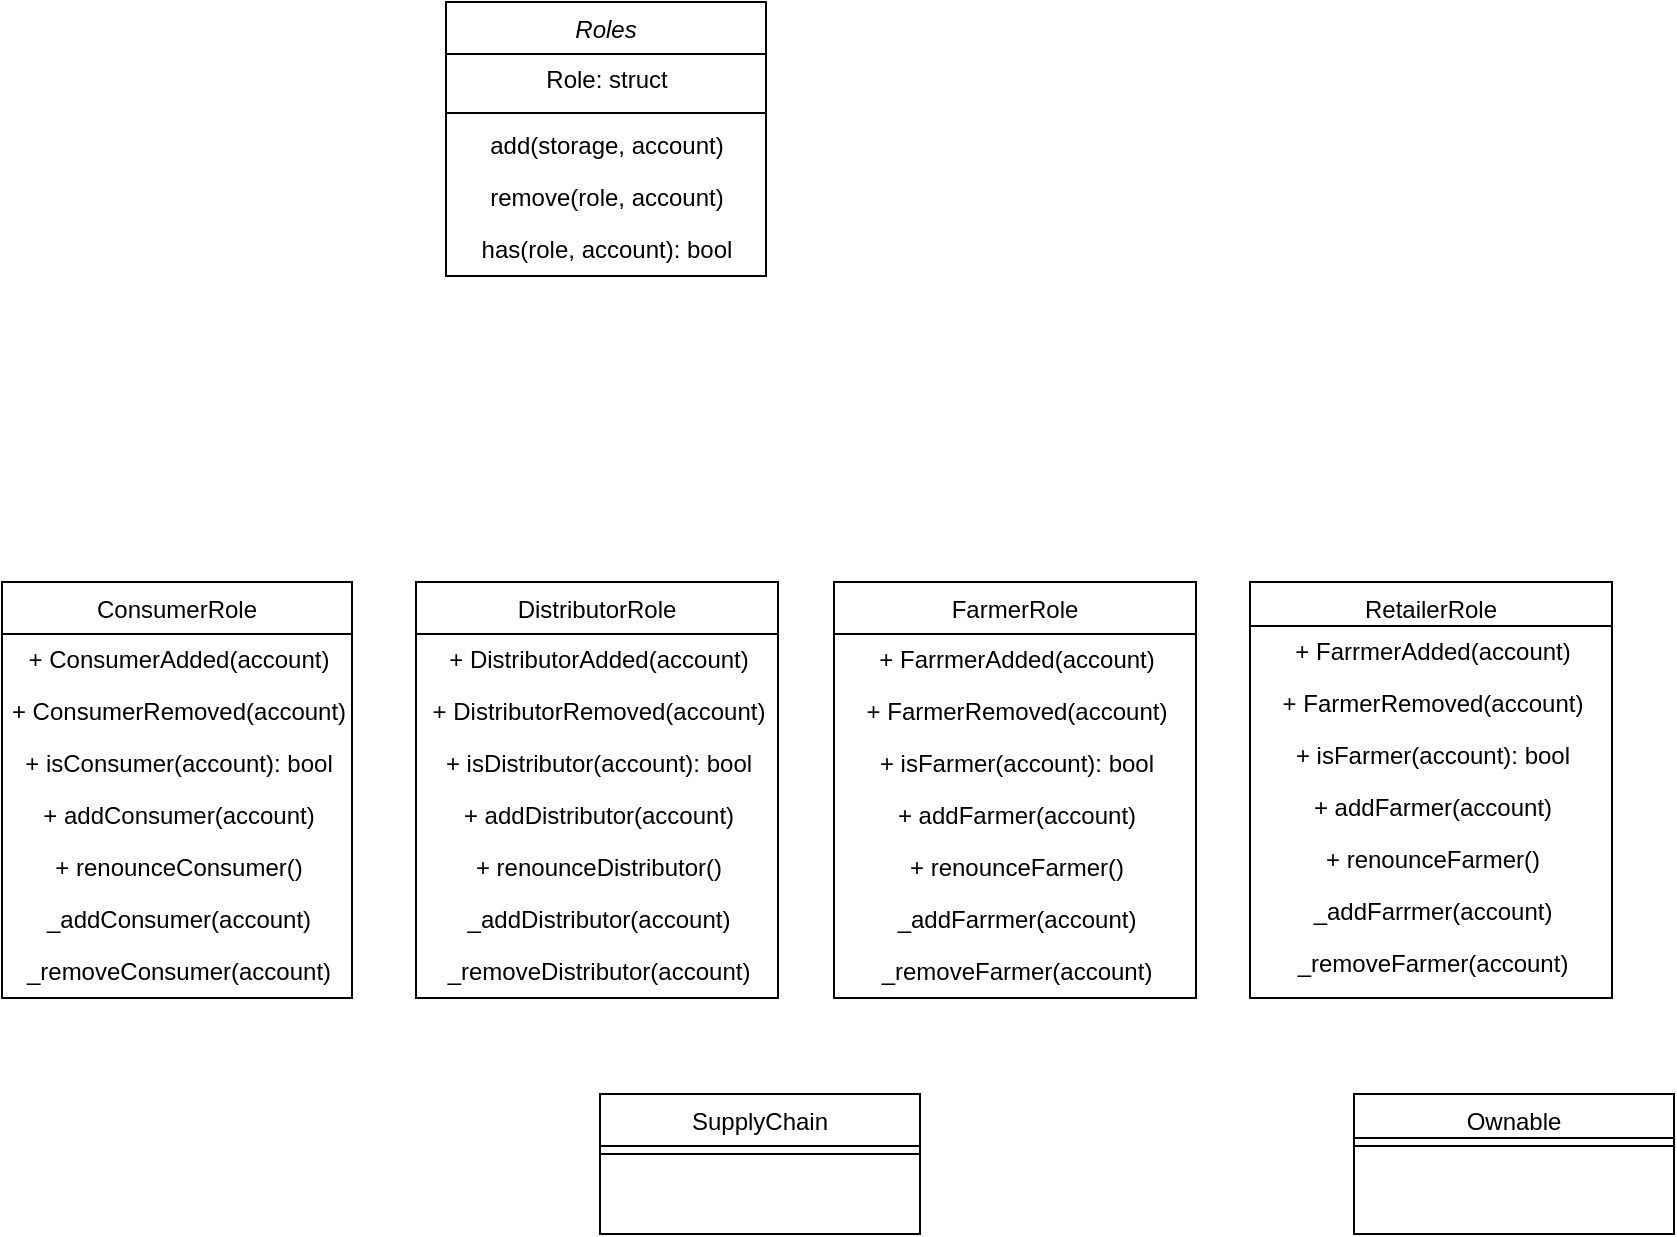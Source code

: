<mxfile version="14.9.7" type="github">
  <diagram id="C5RBs43oDa-KdzZeNtuy" name="Page-1">
    <mxGraphModel dx="702" dy="757" grid="1" gridSize="13" guides="1" tooltips="1" connect="1" arrows="1" fold="1" page="1" pageScale="1" pageWidth="1169" pageHeight="827" math="0" shadow="0">
      <root>
        <mxCell id="WIyWlLk6GJQsqaUBKTNV-0" />
        <mxCell id="WIyWlLk6GJQsqaUBKTNV-1" parent="WIyWlLk6GJQsqaUBKTNV-0" />
        <mxCell id="zkfFHV4jXpPFQw0GAbJ--0" value="Roles" style="swimlane;fontStyle=2;align=center;verticalAlign=top;childLayout=stackLayout;horizontal=1;startSize=26;horizontalStack=0;resizeParent=1;resizeLast=0;collapsible=1;marginBottom=0;rounded=0;shadow=0;strokeWidth=1;" parent="WIyWlLk6GJQsqaUBKTNV-1" vertex="1">
          <mxGeometry x="300" y="26" width="160" height="137" as="geometry">
            <mxRectangle x="230" y="140" width="160" height="26" as="alternateBounds" />
          </mxGeometry>
        </mxCell>
        <mxCell id="2q-lt2aoGziGqqNFBPpT-6" value="Role: struct" style="text;html=1;align=center;verticalAlign=middle;resizable=0;points=[];autosize=1;strokeColor=none;" vertex="1" parent="zkfFHV4jXpPFQw0GAbJ--0">
          <mxGeometry y="26" width="160" height="26" as="geometry" />
        </mxCell>
        <mxCell id="zkfFHV4jXpPFQw0GAbJ--4" value="" style="line;html=1;strokeWidth=1;align=left;verticalAlign=middle;spacingTop=-1;spacingLeft=3;spacingRight=3;rotatable=0;labelPosition=right;points=[];portConstraint=eastwest;" parent="zkfFHV4jXpPFQw0GAbJ--0" vertex="1">
          <mxGeometry y="52" width="160" height="7" as="geometry" />
        </mxCell>
        <mxCell id="2q-lt2aoGziGqqNFBPpT-2" value="add(storage, account)" style="text;html=1;align=center;verticalAlign=middle;resizable=0;points=[];autosize=1;strokeColor=none;" vertex="1" parent="zkfFHV4jXpPFQw0GAbJ--0">
          <mxGeometry y="59" width="160" height="26" as="geometry" />
        </mxCell>
        <mxCell id="2q-lt2aoGziGqqNFBPpT-3" value="remove(role, account)" style="text;html=1;align=center;verticalAlign=middle;resizable=0;points=[];autosize=1;strokeColor=none;" vertex="1" parent="zkfFHV4jXpPFQw0GAbJ--0">
          <mxGeometry y="85" width="160" height="26" as="geometry" />
        </mxCell>
        <mxCell id="2q-lt2aoGziGqqNFBPpT-8" value="has(role, account): bool" style="text;html=1;align=center;verticalAlign=middle;resizable=0;points=[];autosize=1;strokeColor=none;" vertex="1" parent="zkfFHV4jXpPFQw0GAbJ--0">
          <mxGeometry y="111" width="160" height="26" as="geometry" />
        </mxCell>
        <mxCell id="zkfFHV4jXpPFQw0GAbJ--6" value="ConsumerRole" style="swimlane;fontStyle=0;align=center;verticalAlign=top;childLayout=stackLayout;horizontal=1;startSize=26;horizontalStack=0;resizeParent=1;resizeLast=0;collapsible=1;marginBottom=0;rounded=0;shadow=0;strokeWidth=1;" parent="WIyWlLk6GJQsqaUBKTNV-1" vertex="1">
          <mxGeometry x="78" y="316" width="175" height="208" as="geometry">
            <mxRectangle x="130" y="380" width="160" height="26" as="alternateBounds" />
          </mxGeometry>
        </mxCell>
        <mxCell id="2q-lt2aoGziGqqNFBPpT-29" value="&lt;div&gt;+ ConsumerAdded(account)&lt;/div&gt;" style="text;html=1;align=center;verticalAlign=middle;resizable=0;points=[];autosize=1;strokeColor=none;" vertex="1" parent="zkfFHV4jXpPFQw0GAbJ--6">
          <mxGeometry y="26" width="175" height="26" as="geometry" />
        </mxCell>
        <mxCell id="2q-lt2aoGziGqqNFBPpT-30" value="+ ConsumerRemoved(account)" style="text;html=1;align=center;verticalAlign=middle;resizable=0;points=[];autosize=1;strokeColor=none;" vertex="1" parent="zkfFHV4jXpPFQw0GAbJ--6">
          <mxGeometry y="52" width="175" height="26" as="geometry" />
        </mxCell>
        <mxCell id="2q-lt2aoGziGqqNFBPpT-23" value="&lt;div&gt;+ isConsumer(account): bool&lt;/div&gt;" style="text;html=1;align=center;verticalAlign=middle;resizable=0;points=[];autosize=1;strokeColor=none;" vertex="1" parent="zkfFHV4jXpPFQw0GAbJ--6">
          <mxGeometry y="78" width="175" height="26" as="geometry" />
        </mxCell>
        <mxCell id="2q-lt2aoGziGqqNFBPpT-24" value="&lt;div&gt;+ addConsumer(account)&lt;/div&gt;" style="text;html=1;align=center;verticalAlign=middle;resizable=0;points=[];autosize=1;strokeColor=none;" vertex="1" parent="zkfFHV4jXpPFQw0GAbJ--6">
          <mxGeometry y="104" width="175" height="26" as="geometry" />
        </mxCell>
        <mxCell id="2q-lt2aoGziGqqNFBPpT-26" value="+ renounceConsumer()" style="text;html=1;align=center;verticalAlign=middle;resizable=0;points=[];autosize=1;strokeColor=none;" vertex="1" parent="zkfFHV4jXpPFQw0GAbJ--6">
          <mxGeometry y="130" width="175" height="26" as="geometry" />
        </mxCell>
        <mxCell id="2q-lt2aoGziGqqNFBPpT-27" value="_addConsumer(account)" style="text;html=1;align=center;verticalAlign=middle;resizable=0;points=[];autosize=1;strokeColor=none;" vertex="1" parent="zkfFHV4jXpPFQw0GAbJ--6">
          <mxGeometry y="156" width="175" height="26" as="geometry" />
        </mxCell>
        <mxCell id="2q-lt2aoGziGqqNFBPpT-28" value="&lt;div&gt;_removeConsumer(account)&lt;/div&gt;" style="text;html=1;align=center;verticalAlign=middle;resizable=0;points=[];autosize=1;strokeColor=none;" vertex="1" parent="zkfFHV4jXpPFQw0GAbJ--6">
          <mxGeometry y="182" width="175" height="26" as="geometry" />
        </mxCell>
        <mxCell id="DkI3DnMvECzHycfYhWIX-7" value="Ownable" style="swimlane;fontStyle=0;align=center;verticalAlign=top;childLayout=stackLayout;horizontal=1;startSize=22;horizontalStack=0;resizeParent=1;resizeLast=0;collapsible=1;marginBottom=0;rounded=0;shadow=0;strokeWidth=1;" parent="WIyWlLk6GJQsqaUBKTNV-1" vertex="1">
          <mxGeometry x="754" y="572" width="160" height="70" as="geometry">
            <mxRectangle x="340" y="380" width="170" height="26" as="alternateBounds" />
          </mxGeometry>
        </mxCell>
        <mxCell id="DkI3DnMvECzHycfYhWIX-8" value="" style="line;html=1;strokeWidth=1;align=left;verticalAlign=middle;spacingTop=-1;spacingLeft=3;spacingRight=3;rotatable=0;labelPosition=right;points=[];portConstraint=eastwest;" parent="DkI3DnMvECzHycfYhWIX-7" vertex="1">
          <mxGeometry y="22" width="160" height="8" as="geometry" />
        </mxCell>
        <mxCell id="DkI3DnMvECzHycfYhWIX-9" value="SupplyChain" style="swimlane;fontStyle=0;align=center;verticalAlign=top;childLayout=stackLayout;horizontal=1;startSize=26;horizontalStack=0;resizeParent=1;resizeLast=0;collapsible=1;marginBottom=0;rounded=0;shadow=0;strokeWidth=1;" parent="WIyWlLk6GJQsqaUBKTNV-1" vertex="1">
          <mxGeometry x="377" y="572" width="160" height="70" as="geometry">
            <mxRectangle x="340" y="380" width="170" height="26" as="alternateBounds" />
          </mxGeometry>
        </mxCell>
        <mxCell id="DkI3DnMvECzHycfYhWIX-10" value="" style="line;html=1;strokeWidth=1;align=left;verticalAlign=middle;spacingTop=-1;spacingLeft=3;spacingRight=3;rotatable=0;labelPosition=right;points=[];portConstraint=eastwest;" parent="DkI3DnMvECzHycfYhWIX-9" vertex="1">
          <mxGeometry y="26" width="160" height="8" as="geometry" />
        </mxCell>
        <mxCell id="2q-lt2aoGziGqqNFBPpT-31" value="DistributorRole" style="swimlane;fontStyle=0;align=center;verticalAlign=top;childLayout=stackLayout;horizontal=1;startSize=26;horizontalStack=0;resizeParent=1;resizeLast=0;collapsible=1;marginBottom=0;rounded=0;shadow=0;strokeWidth=1;" vertex="1" parent="WIyWlLk6GJQsqaUBKTNV-1">
          <mxGeometry x="285" y="316" width="181" height="208" as="geometry">
            <mxRectangle x="130" y="380" width="160" height="26" as="alternateBounds" />
          </mxGeometry>
        </mxCell>
        <mxCell id="2q-lt2aoGziGqqNFBPpT-32" value="&lt;div&gt;+ DistributorAdded(account)&lt;span style=&quot;white-space: pre&quot;&gt;&lt;/span&gt;&lt;/div&gt;" style="text;html=1;align=center;verticalAlign=middle;resizable=0;points=[];autosize=1;strokeColor=none;" vertex="1" parent="2q-lt2aoGziGqqNFBPpT-31">
          <mxGeometry y="26" width="181" height="26" as="geometry" />
        </mxCell>
        <mxCell id="2q-lt2aoGziGqqNFBPpT-33" value="+ DistributorRemoved(account)" style="text;html=1;align=center;verticalAlign=middle;resizable=0;points=[];autosize=1;strokeColor=none;" vertex="1" parent="2q-lt2aoGziGqqNFBPpT-31">
          <mxGeometry y="52" width="181" height="26" as="geometry" />
        </mxCell>
        <mxCell id="2q-lt2aoGziGqqNFBPpT-34" value="&lt;div&gt;+ isDistributor(account): bool&lt;/div&gt;" style="text;html=1;align=center;verticalAlign=middle;resizable=0;points=[];autosize=1;strokeColor=none;" vertex="1" parent="2q-lt2aoGziGqqNFBPpT-31">
          <mxGeometry y="78" width="181" height="26" as="geometry" />
        </mxCell>
        <mxCell id="2q-lt2aoGziGqqNFBPpT-35" value="&lt;div&gt;+ addDistributor(account)&lt;/div&gt;" style="text;html=1;align=center;verticalAlign=middle;resizable=0;points=[];autosize=1;strokeColor=none;" vertex="1" parent="2q-lt2aoGziGqqNFBPpT-31">
          <mxGeometry y="104" width="181" height="26" as="geometry" />
        </mxCell>
        <mxCell id="2q-lt2aoGziGqqNFBPpT-36" value="+ renounceDistributor()" style="text;html=1;align=center;verticalAlign=middle;resizable=0;points=[];autosize=1;strokeColor=none;" vertex="1" parent="2q-lt2aoGziGqqNFBPpT-31">
          <mxGeometry y="130" width="181" height="26" as="geometry" />
        </mxCell>
        <mxCell id="2q-lt2aoGziGqqNFBPpT-37" value="_addDistributor(account)" style="text;html=1;align=center;verticalAlign=middle;resizable=0;points=[];autosize=1;strokeColor=none;" vertex="1" parent="2q-lt2aoGziGqqNFBPpT-31">
          <mxGeometry y="156" width="181" height="26" as="geometry" />
        </mxCell>
        <mxCell id="2q-lt2aoGziGqqNFBPpT-38" value="&lt;div&gt;_removeDistributor(account)&lt;/div&gt;" style="text;html=1;align=center;verticalAlign=middle;resizable=0;points=[];autosize=1;strokeColor=none;" vertex="1" parent="2q-lt2aoGziGqqNFBPpT-31">
          <mxGeometry y="182" width="181" height="26" as="geometry" />
        </mxCell>
        <mxCell id="2q-lt2aoGziGqqNFBPpT-39" value="FarmerRole" style="swimlane;fontStyle=0;align=center;verticalAlign=top;childLayout=stackLayout;horizontal=1;startSize=26;horizontalStack=0;resizeParent=1;resizeLast=0;collapsible=1;marginBottom=0;rounded=0;shadow=0;strokeWidth=1;" vertex="1" parent="WIyWlLk6GJQsqaUBKTNV-1">
          <mxGeometry x="494" y="316" width="181" height="208" as="geometry">
            <mxRectangle x="130" y="380" width="160" height="26" as="alternateBounds" />
          </mxGeometry>
        </mxCell>
        <mxCell id="2q-lt2aoGziGqqNFBPpT-40" value="&lt;div&gt;+ FarrmerAdded(account)&lt;span style=&quot;white-space: pre&quot;&gt;&lt;/span&gt;&lt;/div&gt;" style="text;html=1;align=center;verticalAlign=middle;resizable=0;points=[];autosize=1;strokeColor=none;" vertex="1" parent="2q-lt2aoGziGqqNFBPpT-39">
          <mxGeometry y="26" width="181" height="26" as="geometry" />
        </mxCell>
        <mxCell id="2q-lt2aoGziGqqNFBPpT-41" value="&lt;div&gt;+ Farmer&lt;span style=&quot;white-space: pre&quot;&gt;&lt;/span&gt;Removed(account)&lt;/div&gt;" style="text;html=1;align=center;verticalAlign=middle;resizable=0;points=[];autosize=1;strokeColor=none;" vertex="1" parent="2q-lt2aoGziGqqNFBPpT-39">
          <mxGeometry y="52" width="181" height="26" as="geometry" />
        </mxCell>
        <mxCell id="2q-lt2aoGziGqqNFBPpT-42" value="&lt;div&gt;+ isFarmer(account): bool&lt;/div&gt;" style="text;html=1;align=center;verticalAlign=middle;resizable=0;points=[];autosize=1;strokeColor=none;" vertex="1" parent="2q-lt2aoGziGqqNFBPpT-39">
          <mxGeometry y="78" width="181" height="26" as="geometry" />
        </mxCell>
        <mxCell id="2q-lt2aoGziGqqNFBPpT-43" value="&lt;div&gt;+ addFarmer(account)&lt;/div&gt;" style="text;html=1;align=center;verticalAlign=middle;resizable=0;points=[];autosize=1;strokeColor=none;" vertex="1" parent="2q-lt2aoGziGqqNFBPpT-39">
          <mxGeometry y="104" width="181" height="26" as="geometry" />
        </mxCell>
        <mxCell id="2q-lt2aoGziGqqNFBPpT-44" value="+ renounceFarmer()" style="text;html=1;align=center;verticalAlign=middle;resizable=0;points=[];autosize=1;strokeColor=none;" vertex="1" parent="2q-lt2aoGziGqqNFBPpT-39">
          <mxGeometry y="130" width="181" height="26" as="geometry" />
        </mxCell>
        <mxCell id="2q-lt2aoGziGqqNFBPpT-45" value="_addFarrmer(account)" style="text;html=1;align=center;verticalAlign=middle;resizable=0;points=[];autosize=1;strokeColor=none;" vertex="1" parent="2q-lt2aoGziGqqNFBPpT-39">
          <mxGeometry y="156" width="181" height="26" as="geometry" />
        </mxCell>
        <mxCell id="2q-lt2aoGziGqqNFBPpT-46" value="&lt;div&gt;_removeFarmer(account)&lt;/div&gt;" style="text;html=1;align=center;verticalAlign=middle;resizable=0;points=[];autosize=1;strokeColor=none;" vertex="1" parent="2q-lt2aoGziGqqNFBPpT-39">
          <mxGeometry y="182" width="181" height="26" as="geometry" />
        </mxCell>
        <mxCell id="2q-lt2aoGziGqqNFBPpT-47" value="RetailerRole" style="swimlane;fontStyle=0;align=center;verticalAlign=top;childLayout=stackLayout;horizontal=1;startSize=22;horizontalStack=0;resizeParent=1;resizeLast=0;collapsible=1;marginBottom=0;rounded=0;shadow=0;strokeWidth=1;" vertex="1" parent="WIyWlLk6GJQsqaUBKTNV-1">
          <mxGeometry x="702" y="316" width="181" height="208" as="geometry">
            <mxRectangle x="130" y="380" width="160" height="26" as="alternateBounds" />
          </mxGeometry>
        </mxCell>
        <mxCell id="2q-lt2aoGziGqqNFBPpT-48" value="&lt;div&gt;+ FarrmerAdded(account)&lt;span style=&quot;white-space: pre&quot;&gt;&lt;/span&gt;&lt;/div&gt;" style="text;html=1;align=center;verticalAlign=middle;resizable=0;points=[];autosize=1;strokeColor=none;" vertex="1" parent="2q-lt2aoGziGqqNFBPpT-47">
          <mxGeometry y="22" width="181" height="26" as="geometry" />
        </mxCell>
        <mxCell id="2q-lt2aoGziGqqNFBPpT-49" value="&lt;div&gt;+ Farmer&lt;span style=&quot;white-space: pre&quot;&gt;&lt;/span&gt;Removed(account)&lt;/div&gt;" style="text;html=1;align=center;verticalAlign=middle;resizable=0;points=[];autosize=1;strokeColor=none;" vertex="1" parent="2q-lt2aoGziGqqNFBPpT-47">
          <mxGeometry y="48" width="181" height="26" as="geometry" />
        </mxCell>
        <mxCell id="2q-lt2aoGziGqqNFBPpT-50" value="&lt;div&gt;+ isFarmer(account): bool&lt;/div&gt;" style="text;html=1;align=center;verticalAlign=middle;resizable=0;points=[];autosize=1;strokeColor=none;" vertex="1" parent="2q-lt2aoGziGqqNFBPpT-47">
          <mxGeometry y="74" width="181" height="26" as="geometry" />
        </mxCell>
        <mxCell id="2q-lt2aoGziGqqNFBPpT-51" value="&lt;div&gt;+ addFarmer(account)&lt;/div&gt;" style="text;html=1;align=center;verticalAlign=middle;resizable=0;points=[];autosize=1;strokeColor=none;" vertex="1" parent="2q-lt2aoGziGqqNFBPpT-47">
          <mxGeometry y="100" width="181" height="26" as="geometry" />
        </mxCell>
        <mxCell id="2q-lt2aoGziGqqNFBPpT-52" value="+ renounceFarmer()" style="text;html=1;align=center;verticalAlign=middle;resizable=0;points=[];autosize=1;strokeColor=none;" vertex="1" parent="2q-lt2aoGziGqqNFBPpT-47">
          <mxGeometry y="126" width="181" height="26" as="geometry" />
        </mxCell>
        <mxCell id="2q-lt2aoGziGqqNFBPpT-53" value="_addFarrmer(account)" style="text;html=1;align=center;verticalAlign=middle;resizable=0;points=[];autosize=1;strokeColor=none;" vertex="1" parent="2q-lt2aoGziGqqNFBPpT-47">
          <mxGeometry y="152" width="181" height="26" as="geometry" />
        </mxCell>
        <mxCell id="2q-lt2aoGziGqqNFBPpT-54" value="&lt;div&gt;_removeFarmer(account)&lt;/div&gt;" style="text;html=1;align=center;verticalAlign=middle;resizable=0;points=[];autosize=1;strokeColor=none;" vertex="1" parent="2q-lt2aoGziGqqNFBPpT-47">
          <mxGeometry y="178" width="181" height="26" as="geometry" />
        </mxCell>
      </root>
    </mxGraphModel>
  </diagram>
</mxfile>
